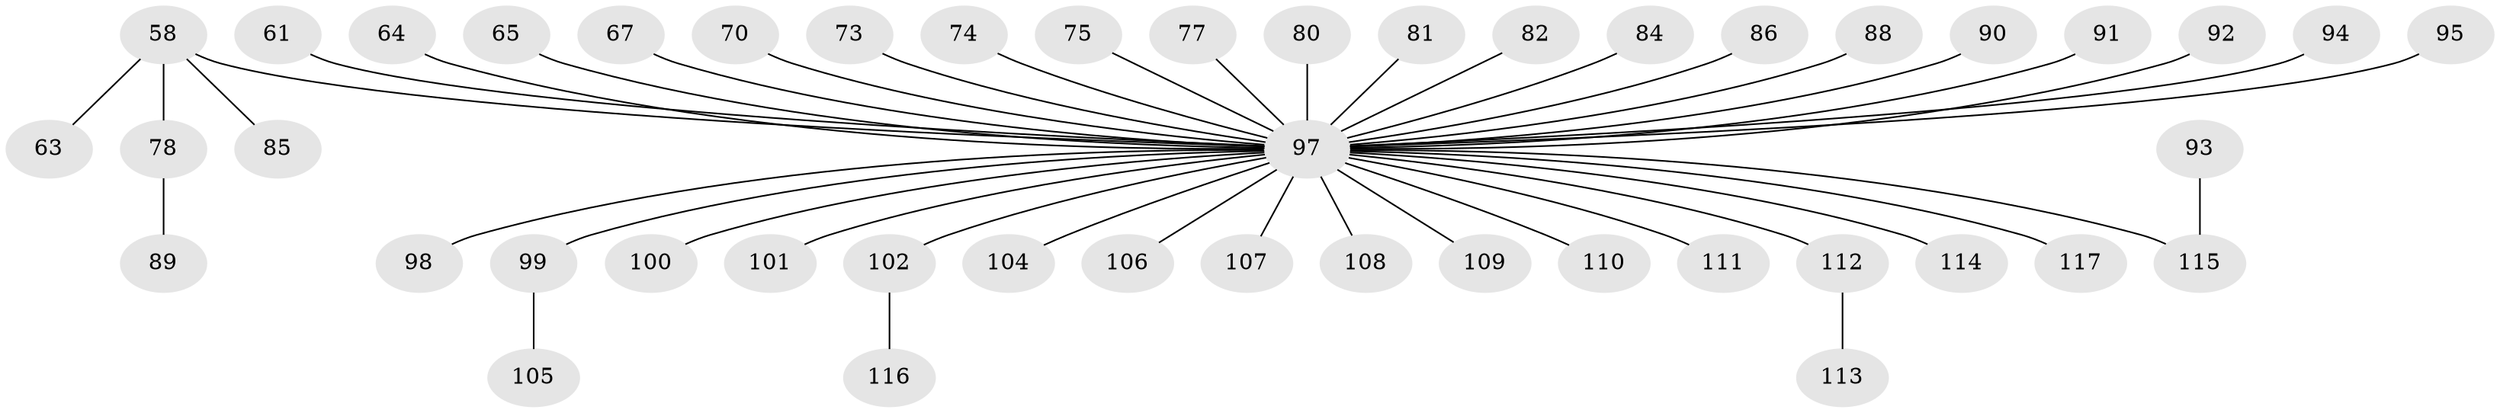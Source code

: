 // original degree distribution, {7: 0.008547008547008548, 4: 0.05128205128205128, 5: 0.03418803418803419, 3: 0.11965811965811966, 6: 0.02564102564102564, 1: 0.48717948717948717, 2: 0.27350427350427353}
// Generated by graph-tools (version 1.1) at 2025/56/03/04/25 21:56:11]
// undirected, 46 vertices, 45 edges
graph export_dot {
graph [start="1"]
  node [color=gray90,style=filled];
  58 [super="+47"];
  61;
  63;
  64;
  65;
  67;
  70;
  73;
  74;
  75;
  77;
  78;
  80;
  81;
  82;
  84;
  85;
  86;
  88;
  89;
  90;
  91;
  92;
  93;
  94;
  95;
  97 [super="+96+55+56"];
  98;
  99;
  100;
  101;
  102;
  104;
  105;
  106;
  107;
  108;
  109;
  110 [super="+54"];
  111;
  112 [super="+83+103"];
  113;
  114;
  115 [super="+87"];
  116;
  117;
  58 -- 85;
  58 -- 78;
  58 -- 63;
  58 -- 97;
  61 -- 97;
  64 -- 97;
  65 -- 97;
  67 -- 97;
  70 -- 97;
  73 -- 97;
  74 -- 97;
  75 -- 97;
  77 -- 97;
  78 -- 89;
  80 -- 97;
  81 -- 97;
  82 -- 97;
  84 -- 97;
  86 -- 97;
  88 -- 97;
  90 -- 97;
  91 -- 97;
  92 -- 97;
  93 -- 115;
  94 -- 97;
  95 -- 97;
  97 -- 104;
  97 -- 98;
  97 -- 99;
  97 -- 100;
  97 -- 101;
  97 -- 102;
  97 -- 106;
  97 -- 107;
  97 -- 108;
  97 -- 109;
  97 -- 110;
  97 -- 111;
  97 -- 112;
  97 -- 114;
  97 -- 115;
  97 -- 117;
  99 -- 105;
  102 -- 116;
  112 -- 113;
}
